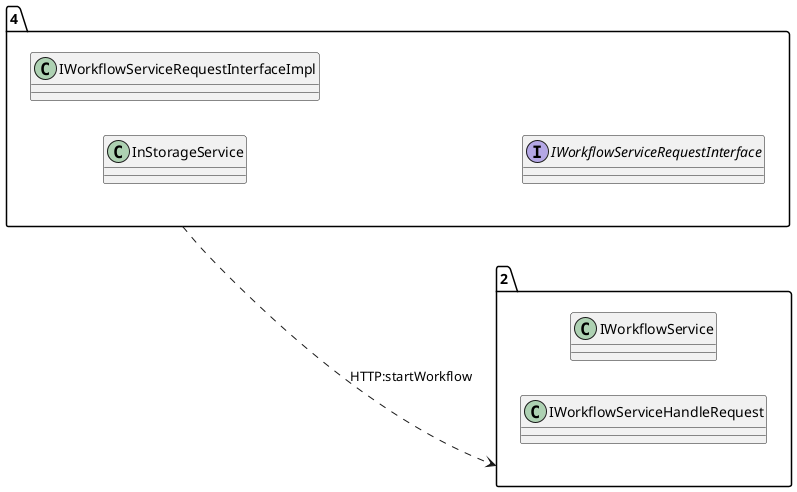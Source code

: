 @startuml 
allow_mixing
left to right direction
package "4"{
class InStorageService
class IWorkflowServiceRequestInterfaceImpl
interface IWorkflowServiceRequestInterface

}
package "2"{
class IWorkflowService
class IWorkflowServiceHandleRequest

}
"4" ..> "2":HTTP:startWorkflow
@enduml